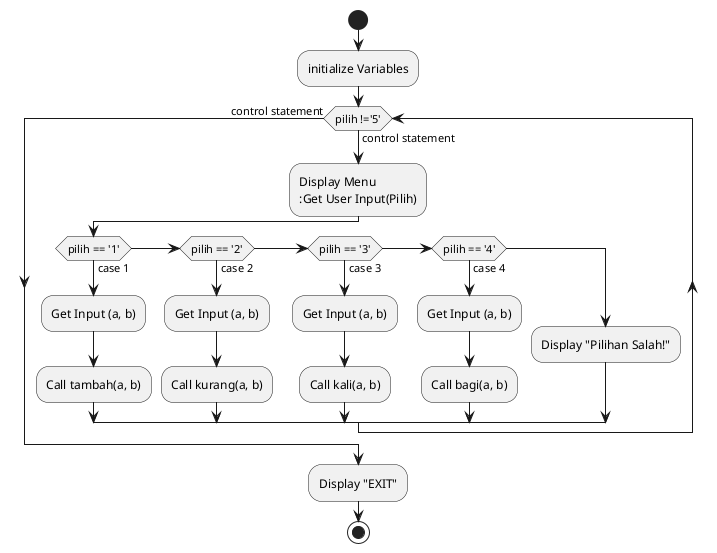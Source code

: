@startuml Pert5
start
:initialize Variables;
while (pilih !='5') is (control statement)
    :Display Menu
    :Get User Input(Pilih);
    if (pilih == '1') then (case 1)
        :Get Input (a, b);
        :Call tambah(a, b);
    else if (pilih == '2') then (case 2)
        :Get Input (a, b);
        :Call kurang(a, b);
    else if (pilih == '3') then (case 3)
        :Get Input (a, b);
        :Call kali(a, b);
    else if (pilih == '4') then (case 4)
        :Get Input (a, b);
        :Call bagi(a, b);
    else 
        :Display "Pilihan Salah!";
    endif
endwhile (control statement)
:Display "EXIT";
stop

@enduml
